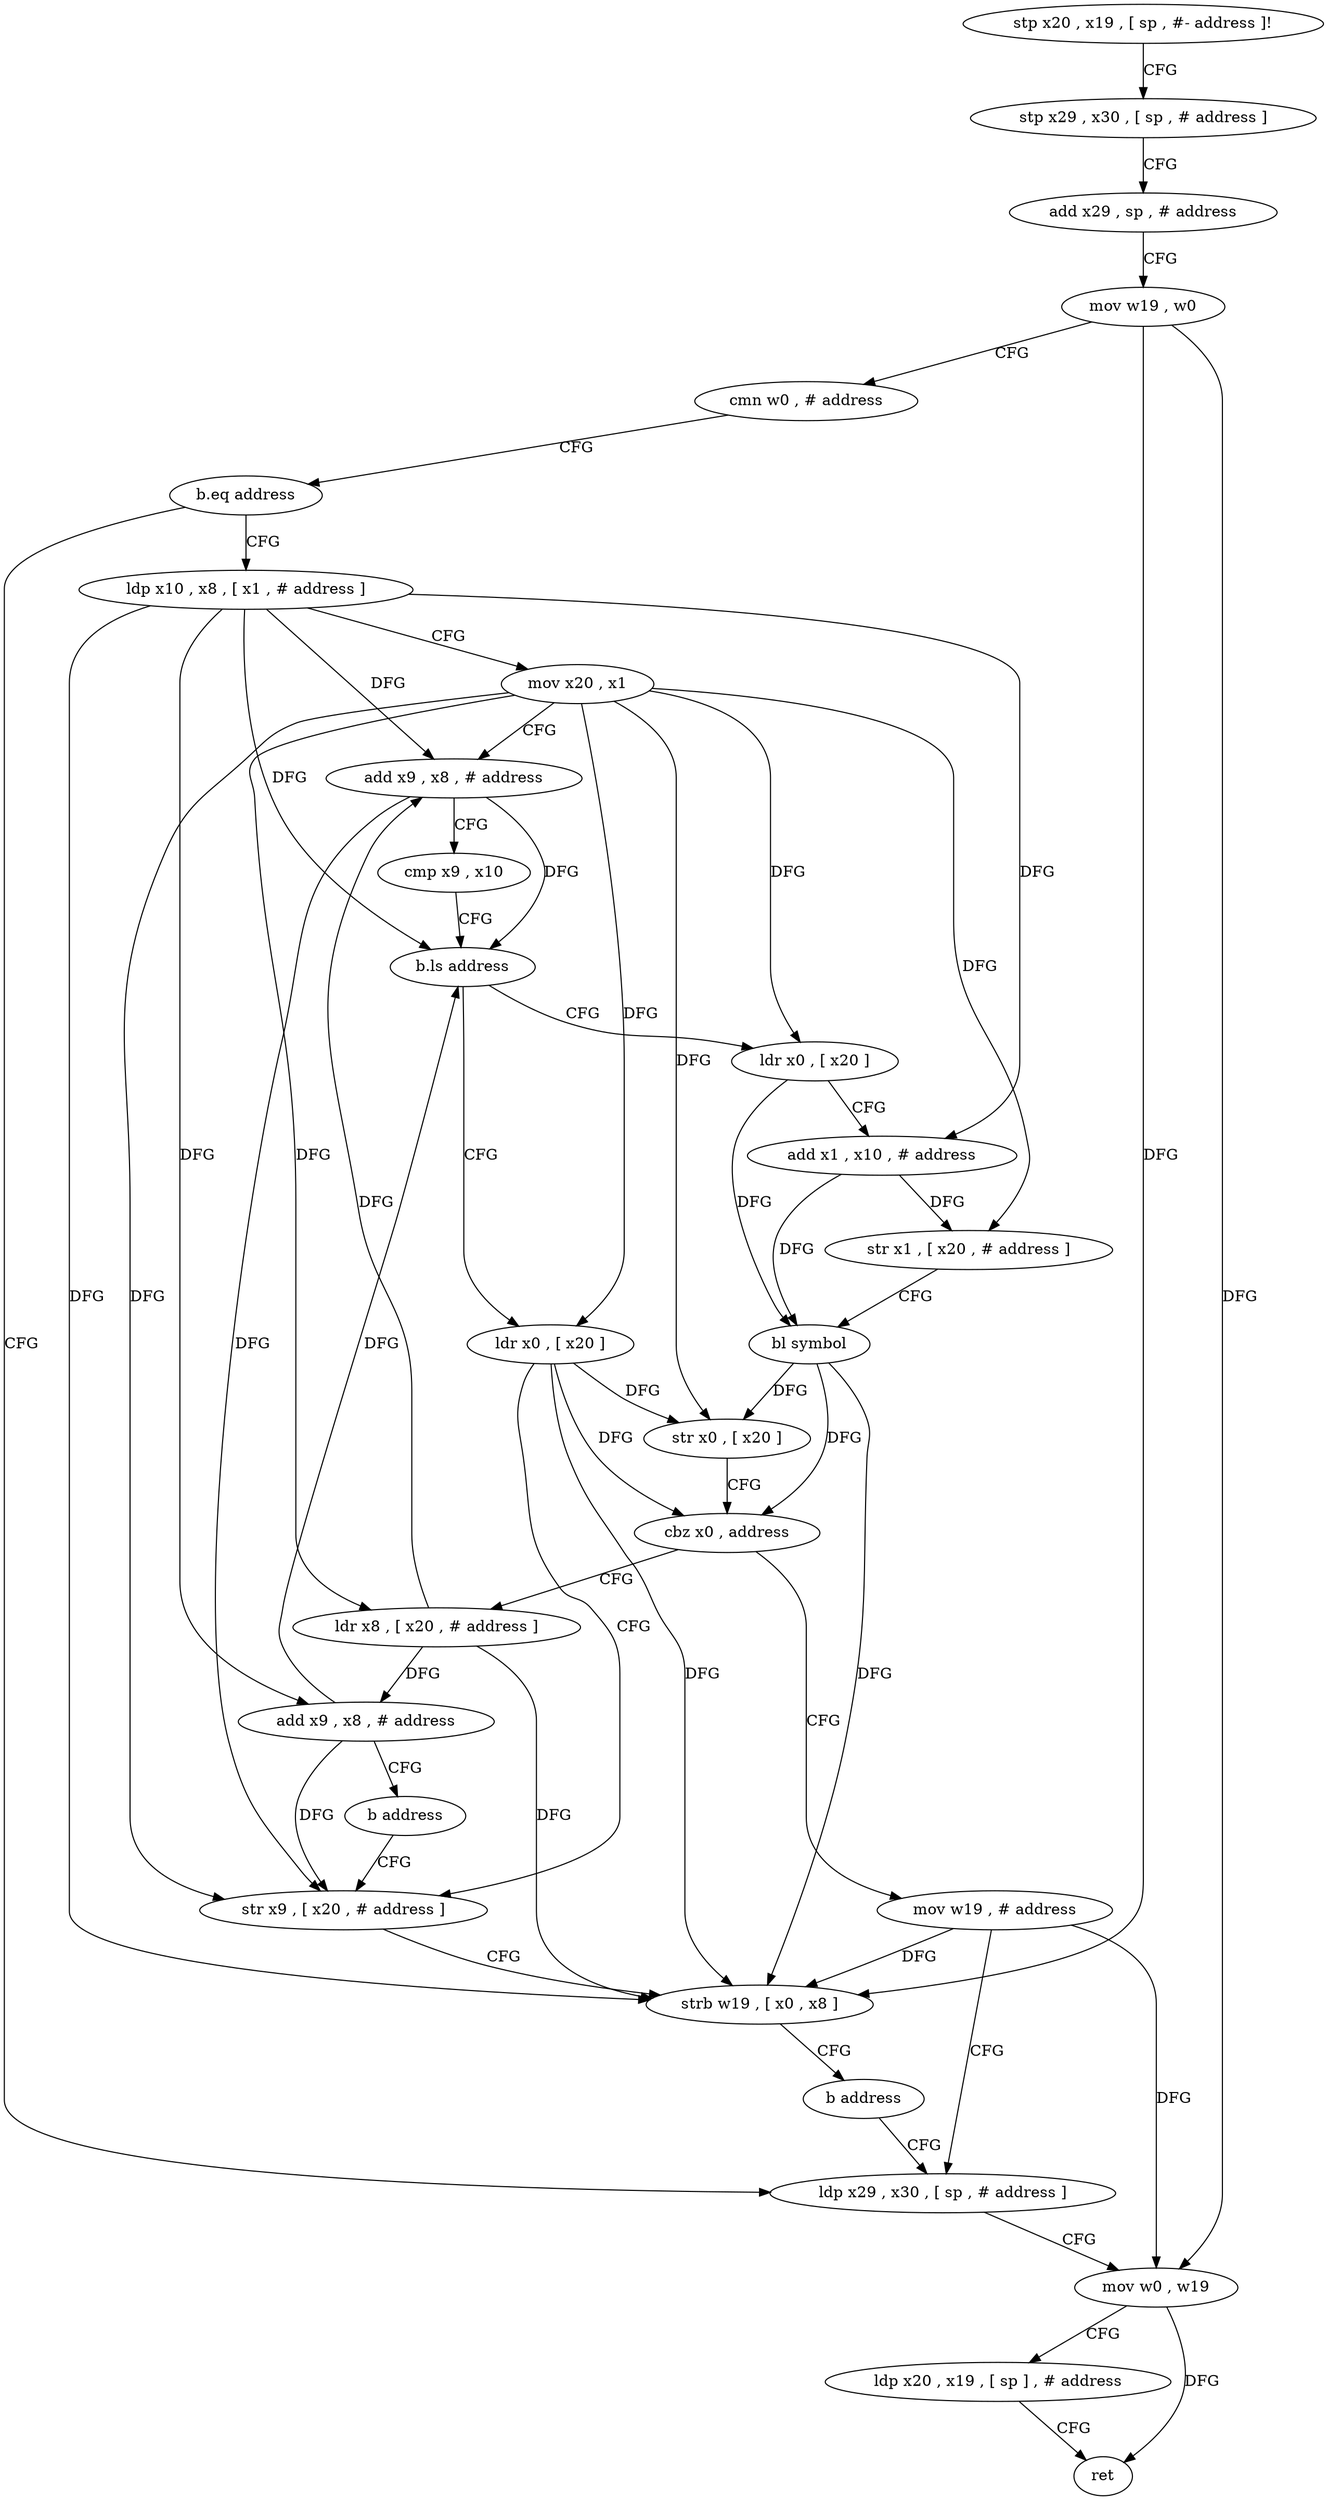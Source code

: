digraph "func" {
"141120" [label = "stp x20 , x19 , [ sp , #- address ]!" ]
"141124" [label = "stp x29 , x30 , [ sp , # address ]" ]
"141128" [label = "add x29 , sp , # address" ]
"141132" [label = "mov w19 , w0" ]
"141136" [label = "cmn w0 , # address" ]
"141140" [label = "b.eq address" ]
"141220" [label = "ldp x29 , x30 , [ sp , # address ]" ]
"141144" [label = "ldp x10 , x8 , [ x1 , # address ]" ]
"141224" [label = "mov w0 , w19" ]
"141228" [label = "ldp x20 , x19 , [ sp ] , # address" ]
"141232" [label = "ret" ]
"141148" [label = "mov x20 , x1" ]
"141152" [label = "add x9 , x8 , # address" ]
"141156" [label = "cmp x9 , x10" ]
"141160" [label = "b.ls address" ]
"141200" [label = "ldr x0 , [ x20 ]" ]
"141164" [label = "ldr x0 , [ x20 ]" ]
"141204" [label = "str x9 , [ x20 , # address ]" ]
"141168" [label = "add x1 , x10 , # address" ]
"141172" [label = "str x1 , [ x20 , # address ]" ]
"141176" [label = "bl symbol" ]
"141180" [label = "str x0 , [ x20 ]" ]
"141184" [label = "cbz x0 , address" ]
"141216" [label = "mov w19 , # address" ]
"141188" [label = "ldr x8 , [ x20 , # address ]" ]
"141192" [label = "add x9 , x8 , # address" ]
"141196" [label = "b address" ]
"141208" [label = "strb w19 , [ x0 , x8 ]" ]
"141212" [label = "b address" ]
"141120" -> "141124" [ label = "CFG" ]
"141124" -> "141128" [ label = "CFG" ]
"141128" -> "141132" [ label = "CFG" ]
"141132" -> "141136" [ label = "CFG" ]
"141132" -> "141224" [ label = "DFG" ]
"141132" -> "141208" [ label = "DFG" ]
"141136" -> "141140" [ label = "CFG" ]
"141140" -> "141220" [ label = "CFG" ]
"141140" -> "141144" [ label = "CFG" ]
"141220" -> "141224" [ label = "CFG" ]
"141144" -> "141148" [ label = "CFG" ]
"141144" -> "141160" [ label = "DFG" ]
"141144" -> "141168" [ label = "DFG" ]
"141144" -> "141152" [ label = "DFG" ]
"141144" -> "141208" [ label = "DFG" ]
"141144" -> "141192" [ label = "DFG" ]
"141224" -> "141228" [ label = "CFG" ]
"141224" -> "141232" [ label = "DFG" ]
"141228" -> "141232" [ label = "CFG" ]
"141148" -> "141152" [ label = "CFG" ]
"141148" -> "141200" [ label = "DFG" ]
"141148" -> "141164" [ label = "DFG" ]
"141148" -> "141172" [ label = "DFG" ]
"141148" -> "141180" [ label = "DFG" ]
"141148" -> "141204" [ label = "DFG" ]
"141148" -> "141188" [ label = "DFG" ]
"141152" -> "141156" [ label = "CFG" ]
"141152" -> "141160" [ label = "DFG" ]
"141152" -> "141204" [ label = "DFG" ]
"141156" -> "141160" [ label = "CFG" ]
"141160" -> "141200" [ label = "CFG" ]
"141160" -> "141164" [ label = "CFG" ]
"141200" -> "141204" [ label = "CFG" ]
"141200" -> "141180" [ label = "DFG" ]
"141200" -> "141184" [ label = "DFG" ]
"141200" -> "141208" [ label = "DFG" ]
"141164" -> "141168" [ label = "CFG" ]
"141164" -> "141176" [ label = "DFG" ]
"141204" -> "141208" [ label = "CFG" ]
"141168" -> "141172" [ label = "DFG" ]
"141168" -> "141176" [ label = "DFG" ]
"141172" -> "141176" [ label = "CFG" ]
"141176" -> "141180" [ label = "DFG" ]
"141176" -> "141184" [ label = "DFG" ]
"141176" -> "141208" [ label = "DFG" ]
"141180" -> "141184" [ label = "CFG" ]
"141184" -> "141216" [ label = "CFG" ]
"141184" -> "141188" [ label = "CFG" ]
"141216" -> "141220" [ label = "CFG" ]
"141216" -> "141224" [ label = "DFG" ]
"141216" -> "141208" [ label = "DFG" ]
"141188" -> "141192" [ label = "DFG" ]
"141188" -> "141152" [ label = "DFG" ]
"141188" -> "141208" [ label = "DFG" ]
"141192" -> "141196" [ label = "CFG" ]
"141192" -> "141204" [ label = "DFG" ]
"141192" -> "141160" [ label = "DFG" ]
"141196" -> "141204" [ label = "CFG" ]
"141208" -> "141212" [ label = "CFG" ]
"141212" -> "141220" [ label = "CFG" ]
}
